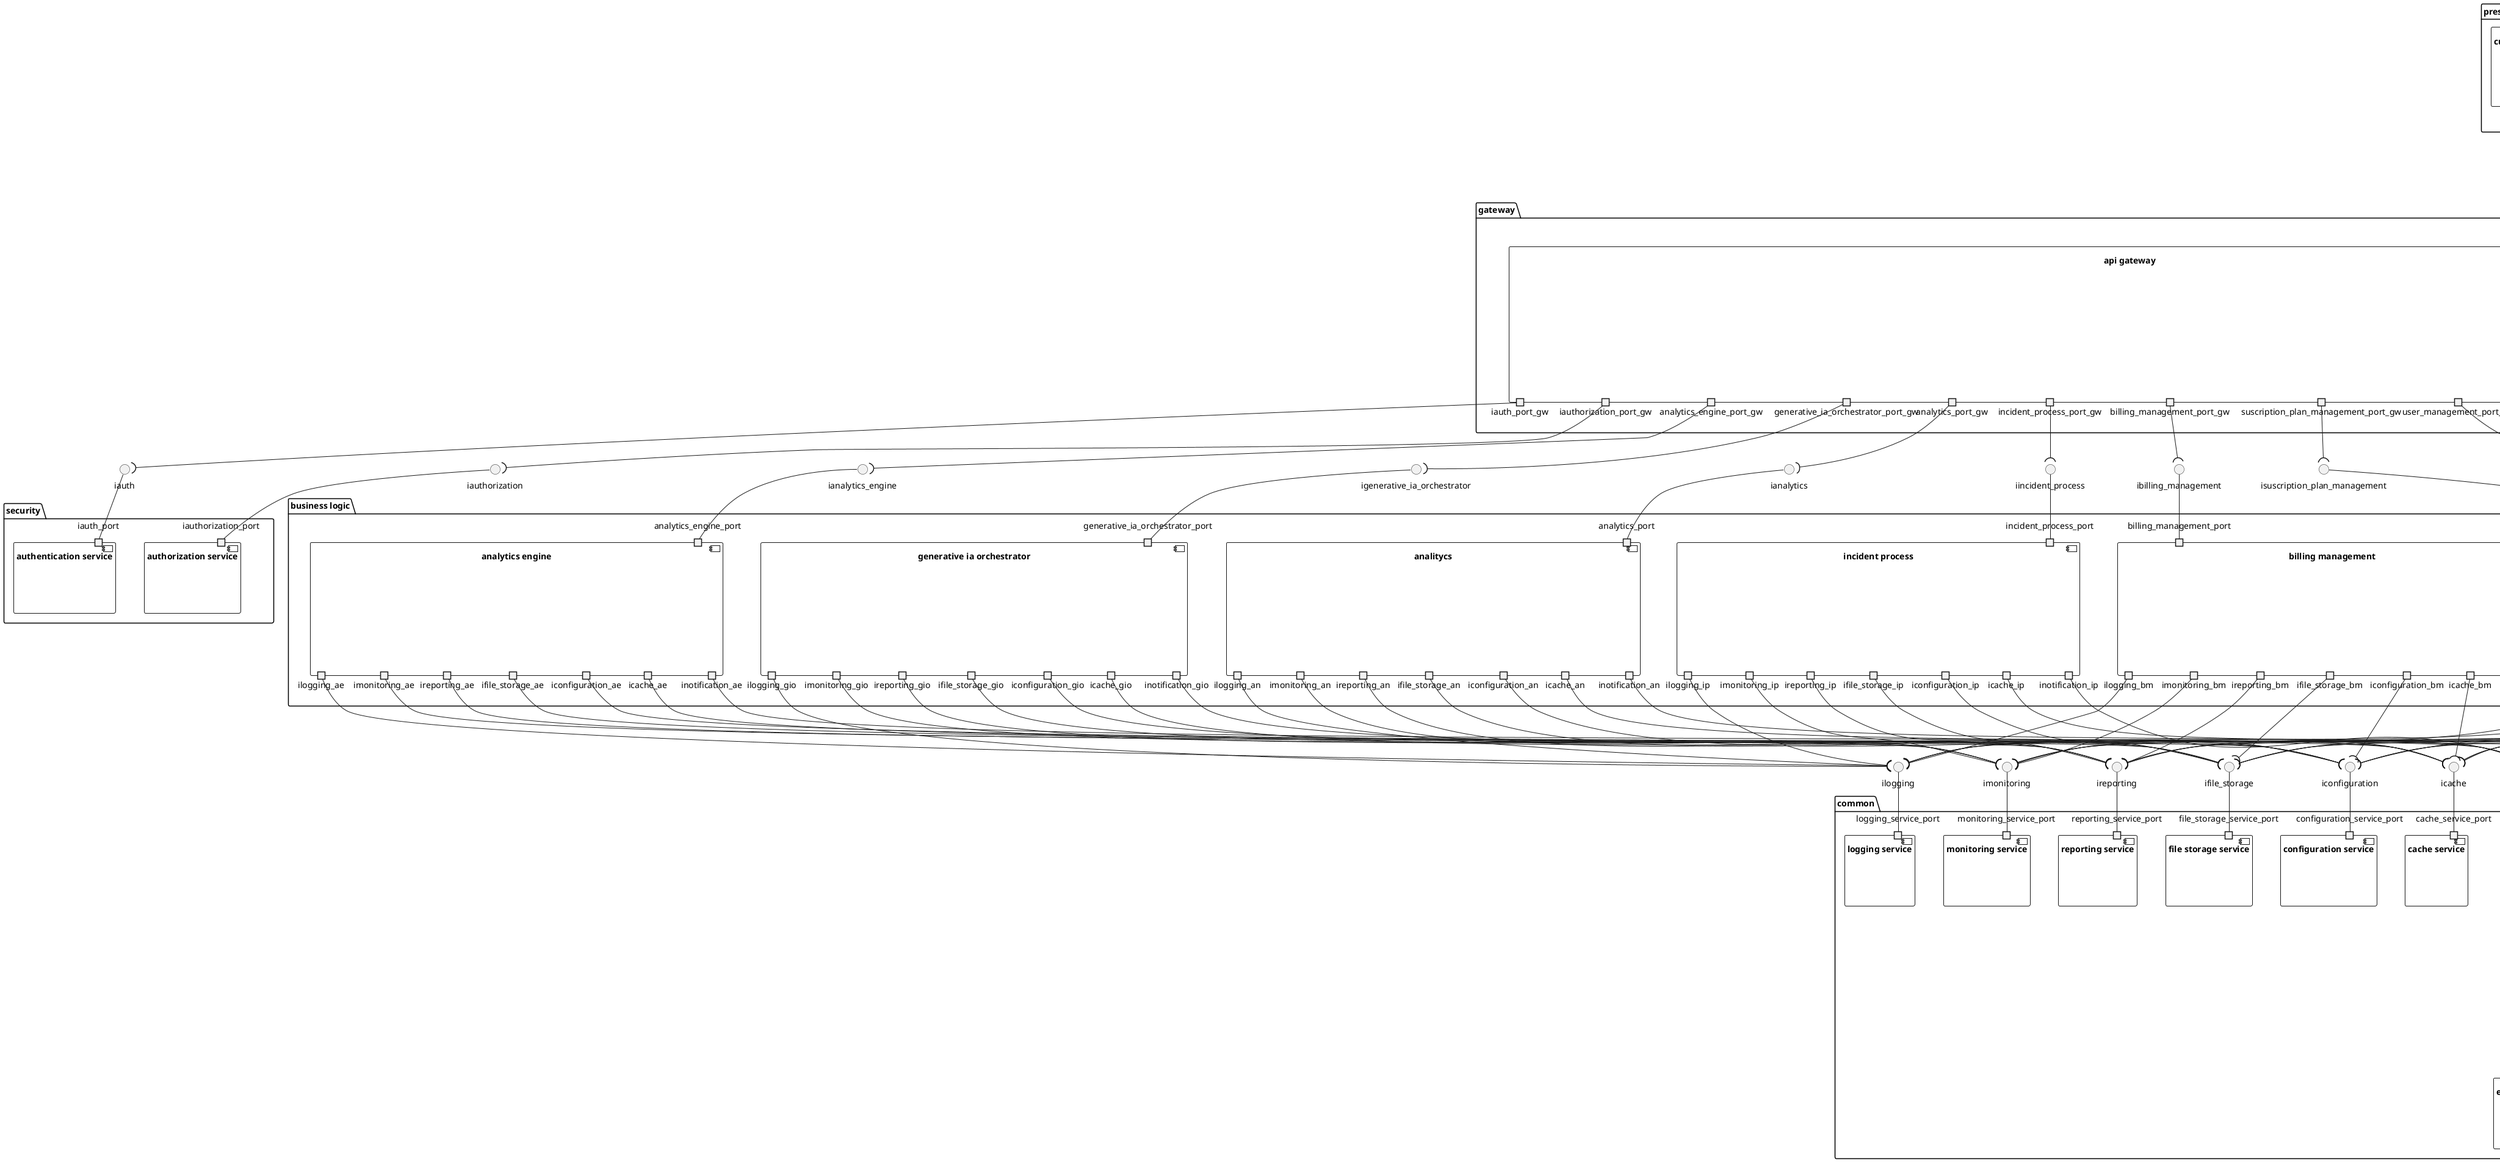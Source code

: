 @startuml
package "presentation" {
    component "customer portal"{
        portout gw_portal_port_out
    }
    component "client admin dashboard"{
        portout gw_admin_port_out
    }
    component "mobile app"{
        portout gw_mobile_port_out
    }
}





package "integration" {
    component "integration service"
}

package gateway {
    component "api gateway" {
        portin gw_portal_port
        portin gw_admin_port
        portin gw_mobile_port
        portout iauth_port_gw
        portout iauthorization_port_gw
        portout icustomer_tenant_management_port_gw
        portout suscription_plan_management_port_gw
        portout user_management_port_gw
        portout billing_management_port_gw
        portout incident_process_port_gw
        portout analytics_port_gw
        portout generative_ia_orchestrator_port_gw
        portout analytics_engine_port_gw
        portout catalog_service_port_gw
    }

}
interface igwportal
interface igwadmin
interface igwmobile

gw_portal_port -up- igwportal
gw_admin_port -up- igwadmin
gw_mobile_port -up- igwmobile

gw_portal_port_out -down-( igwportal
gw_admin_port_out -down-( igwadmin
gw_mobile_port_out -down-( igwmobile


note right of "api gateway" 
    "api gateway" is a component that acts 
    as a reverse proxy, routing requests from 
    clients to the appropriate services. 
    It also provides cross-cutting concerns such as authentication, 
    authorization, rate limiting, and logging.
end note

package security {
    component "authorization service"{
        port iauthorization_port
    }
    component "authentication service"{
        port iauth_port
    }
}
interface iauth
iauth_port -up- iauth
iauth_port_gw -down-( iauth

interface iauthorization
iauthorization_port -up- iauthorization
iauthorization_port_gw -down-( iauthorization
package "business logic" {
    component "customer tenant management"{
        portin customer_tenant_management_port
        portout ilogging_ctm
        portout imonitoring_ctm
        portout ireporting_ctm
        portout ifile_storage_ctm
        portout iconfiguration_ctm
        portout icache_ctm
        portout inotification_ctm


    }
    component "user management" {
        portin user_management_port
        portout ilogging_um
        portout imonitoring_um
        portout ireporting_um
        portout ifile_storage_um
        portout iconfiguration_um
        portout icache_um
        portout inotification_um

    }
    component "suscription plan management"{
        portin suscription_plan_management_port
        portout ilogging_spm
        portout imonitoring_spm
        portout ireporting_spm
        portout ifile_storage_spm
        portout iconfiguration_spm
        portout icache_spm
        portout inotification_spm

    }
    component "billing management"{
        portin billing_management_port
        portout ilogging_bm
        portout imonitoring_bm
        portout ireporting_bm
        portout ifile_storage_bm
        portout iconfiguration_bm
        portout icache_bm
        portout inotification_bm

    }
    component "incident process"{
        portin incident_process_port
        portout ilogging_ip
        portout imonitoring_ip
        portout ireporting_ip
        portout ifile_storage_ip
        portout iconfiguration_ip
        portout icache_ip
        portout inotification_ip
    }
    component analitycs{
        portin analytics_port
        portout ilogging_an
        portout imonitoring_an
        portout ireporting_an
        portout ifile_storage_an
        portout iconfiguration_an
        portout icache_an
        portout inotification_an

    }
    component "generative ia orchestrator"{
        portin generative_ia_orchestrator_port
        portout ilogging_gio
        portout imonitoring_gio
        portout ireporting_gio
        portout ifile_storage_gio
        portout iconfiguration_gio
        portout icache_gio
        portout inotification_gio

    }
    component "analytics engine"{
        portin analytics_engine_port
        portout ilogging_ae
        portout imonitoring_ae
        portout ireporting_ae
        portout ifile_storage_ae
        portout iconfiguration_ae
        portout icache_ae
        portout inotification_ae

    }
}


interface icustomer_tenant_management
customer_tenant_management_port -up- icustomer_tenant_management
icustomer_tenant_management_port_gw -down-( icustomer_tenant_management

interface iuser_management
user_management_port -up- iuser_management
user_management_port_gw -down-( iuser_management

interface isuscription_plan_management
suscription_plan_management_port -up- isuscription_plan_management
suscription_plan_management_port_gw -down-( isuscription_plan_management

interface ibilling_management
billing_management_port -up- ibilling_management
billing_management_port_gw -down-( ibilling_management

interface iincident_process
incident_process_port -up- iincident_process
incident_process_port_gw -down-( iincident_process

interface ianalytics
analytics_port -up- ianalytics
analytics_port_gw -down-( ianalytics

interface igenerative_ia_orchestrator
generative_ia_orchestrator_port -up- igenerative_ia_orchestrator
generative_ia_orchestrator_port_gw -down-( igenerative_ia_orchestrator

interface ianalytics_engine
analytics_engine_port -up- ianalytics_engine
analytics_engine_port_gw -down-( ianalytics_engine



note bottom of "customer tenant management"
    "customer tenant management" es un componente que 
    se encarga de gestionar los 
    clientes de ABCall, sus configuraciones 
    y el estado general de la suscripción al servicio.
end note

note bottom of "suscription plan management"
    "suscription plan management" Gestiona la informacion y 
    configuracion de las susbcripciones y planes.
    Incluye la configuracion de precios,
    limites de uso y restricciones.
    Registro de historico de cambios de planes para clientes.
    Selección de planes y configuracion de planes por cliente.
end note


package common {

    component catalog_service{
        portin catalog_service_port
    }

    component "notification service"{
        portin notification_service_port
        portout email_service_port_out
        portout sms_service_port_out
        portout push_notification_service_port_out
    }

    component "email service"{
        portin email_service_port
    }

    interface inotification_email
    email_service_port -up- inotification_email
    email_service_port_out -down-( inotification_email

    component "sms service"{
        portin sms_service_port
    }

    interface inotification_sms
    sms_service_port -up- inotification_sms
    sms_service_port_out -down-( inotification_sms

    component "push notification service"{
        portin push_notification_service_port
    }

    interface inotification_push_notification
    push_notification_service_port -up- inotification_push_notification
    push_notification_service_port_out -down-( inotification_push_notification

    component "logging service" {
        portin logging_service_port
    }

    component "monitoring service"{
        portin monitoring_service_port
    }

    component "reporting service"{
        portin reporting_service_port
    }
    component "file storage service"{
        portin file_storage_service_port
    }
    component "configuration service"{
        portin configuration_service_port
    }
    component "cache service"{
        portin cache_service_port
    }
}

interface icatalog_service
catalog_service_port -up- icatalog_service

catalog_service_port_gw -down-( icatalog_service

interface ilogging
logging_service_port -up- ilogging

interface imonitoring
monitoring_service_port -up- imonitoring

interface ireporting
reporting_service_port -up- ireporting

interface ifile_storage
file_storage_service_port -up- ifile_storage

interface iconfiguration
configuration_service_port -up- iconfiguration

interface icache
cache_service_port -up- icache


interface inotification
notification_service_port -up- inotification


inotification_ctm -down-( inotification
inotification_um -down-( inotification
inotification_spm -down-( inotification
inotification_bm -down-( inotification
inotification_ip -down-( inotification
inotification_an -down-( inotification
inotification_gio -down-( inotification
inotification_ae -down-( inotification

ilogging_ctm -down-( ilogging
ilogging_um -down-( ilogging
ilogging_spm -down-( ilogging
ilogging_bm -down-( ilogging
ilogging_ip -down-( ilogging
ilogging_an -down-( ilogging
ilogging_gio -down-( ilogging
ilogging_ae -down-( ilogging

imonitoring_ctm -down-( imonitoring
imonitoring_um -down-( imonitoring
imonitoring_spm -down-( imonitoring
imonitoring_bm -down-( imonitoring
imonitoring_ip -down-( imonitoring
imonitoring_an -down-( imonitoring
imonitoring_gio -down-( imonitoring
imonitoring_ae -down-( imonitoring

ireporting_ctm -down-( ireporting
ireporting_um -down-( ireporting
ireporting_spm -down-( ireporting
ireporting_bm -down-( ireporting
ireporting_ip -down-( ireporting
ireporting_an -down-( ireporting
ireporting_gio -down-( ireporting
ireporting_ae -down-( ireporting

ifile_storage_ctm -down-( ifile_storage
ifile_storage_um -down-( ifile_storage
ifile_storage_spm -down-( ifile_storage
ifile_storage_bm -down-( ifile_storage
ifile_storage_ip -down-( ifile_storage
ifile_storage_an -down-( ifile_storage
ifile_storage_gio -down-( ifile_storage
ifile_storage_ae -down-( ifile_storage

iconfiguration_ctm -down-( iconfiguration
iconfiguration_um -down-( iconfiguration
iconfiguration_spm -down-( iconfiguration
iconfiguration_bm -down-( iconfiguration
iconfiguration_ip -down-( iconfiguration
iconfiguration_an -down-( iconfiguration
iconfiguration_gio -down-( iconfiguration
iconfiguration_ae -down-( iconfiguration

icache_ctm -down-( icache
icache_um -down-( icache
icache_spm -down-( icache
icache_bm -down-( icache
icache_ip -down-( icache
icache_an -down-( icache
icache_gio -down-( icache
icache_ae -down-( icache





@enduml